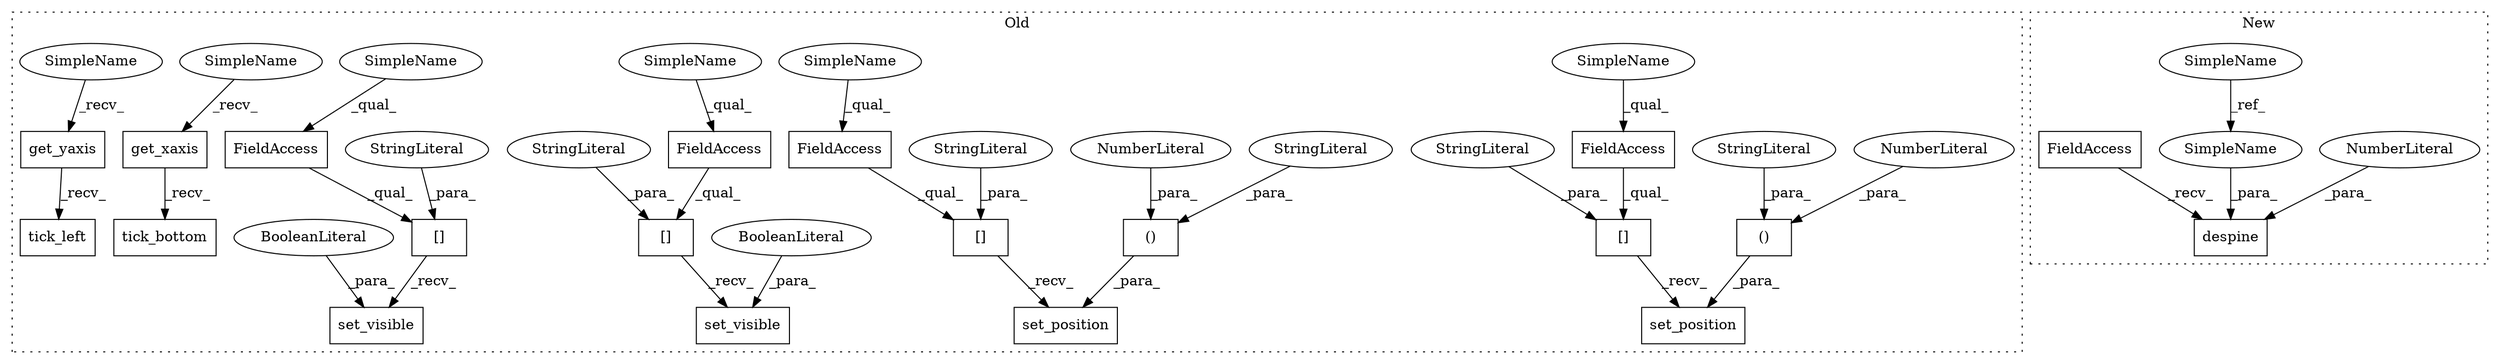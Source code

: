 digraph G {
subgraph cluster0 {
1 [label="set_visible" a="32" s="299,316" l="12,1" shape="box"];
4 [label="[]" a="2" s="282,297" l="10,1" shape="box"];
5 [label="FieldAccess" a="22" s="282" l="9" shape="box"];
7 [label="FieldAccess" a="22" s="432" l="9" shape="box"];
8 [label="[]" a="2" s="432,448" l="10,1" shape="box"];
9 [label="set_position" a="32" s="450,492" l="18,2" shape="box"];
10 [label="()" a="106" s="468" l="24" shape="box"];
11 [label="NumberLiteral" a="34" s="490" l="2" shape="ellipse"];
12 [label="get_yaxis" a="32" s="403" l="11" shape="box"];
13 [label="tick_left" a="32" s="415" l="11" shape="box"];
15 [label="FieldAccess" a="22" s="500" l="9" shape="box"];
16 [label="[]" a="2" s="500,518" l="10,1" shape="box"];
17 [label="set_position" a="32" s="520,562" l="18,2" shape="box"];
18 [label="()" a="106" s="538" l="24" shape="box"];
19 [label="NumberLiteral" a="34" s="560" l="2" shape="ellipse"];
20 [label="FieldAccess" a="22" s="323" l="9" shape="box"];
21 [label="[]" a="2" s="323,340" l="10,1" shape="box"];
22 [label="get_xaxis" a="32" s="369" l="11" shape="box"];
23 [label="BooleanLiteral" a="9" s="311" l="5" shape="ellipse"];
24 [label="set_visible" a="32" s="342,359" l="12,1" shape="box"];
25 [label="BooleanLiteral" a="9" s="354" l="5" shape="ellipse"];
26 [label="StringLiteral" a="45" s="333" l="7" shape="ellipse"];
27 [label="StringLiteral" a="45" s="510" l="8" shape="ellipse"];
28 [label="StringLiteral" a="45" s="442" l="6" shape="ellipse"];
29 [label="StringLiteral" a="45" s="538" l="9" shape="ellipse"];
30 [label="StringLiteral" a="45" s="292" l="5" shape="ellipse"];
31 [label="StringLiteral" a="45" s="468" l="9" shape="ellipse"];
32 [label="tick_bottom" a="32" s="381" l="13" shape="box"];
34 [label="SimpleName" a="42" s="432" l="2" shape="ellipse"];
35 [label="SimpleName" a="42" s="500" l="2" shape="ellipse"];
36 [label="SimpleName" a="42" s="366" l="2" shape="ellipse"];
37 [label="SimpleName" a="42" s="400" l="2" shape="ellipse"];
38 [label="SimpleName" a="42" s="282" l="2" shape="ellipse"];
39 [label="SimpleName" a="42" s="323" l="2" shape="ellipse"];
label = "Old";
style="dotted";
}
subgraph cluster1 {
2 [label="despine" a="32" s="303,316" l="8,1" shape="box"];
3 [label="NumberLiteral" a="34" s="314" l="2" shape="ellipse"];
6 [label="SimpleName" a="42" s="287" l="2" shape="ellipse"];
14 [label="FieldAccess" a="22" s="295" l="7" shape="box"];
33 [label="SimpleName" a="42" s="311" l="2" shape="ellipse"];
label = "New";
style="dotted";
}
3 -> 2 [label="_para_"];
4 -> 1 [label="_recv_"];
5 -> 4 [label="_qual_"];
6 -> 33 [label="_ref_"];
7 -> 8 [label="_qual_"];
8 -> 9 [label="_recv_"];
10 -> 9 [label="_para_"];
11 -> 10 [label="_para_"];
12 -> 13 [label="_recv_"];
14 -> 2 [label="_recv_"];
15 -> 16 [label="_qual_"];
16 -> 17 [label="_recv_"];
18 -> 17 [label="_para_"];
19 -> 18 [label="_para_"];
20 -> 21 [label="_qual_"];
21 -> 24 [label="_recv_"];
22 -> 32 [label="_recv_"];
23 -> 1 [label="_para_"];
25 -> 24 [label="_para_"];
26 -> 21 [label="_para_"];
27 -> 16 [label="_para_"];
28 -> 8 [label="_para_"];
29 -> 18 [label="_para_"];
30 -> 4 [label="_para_"];
31 -> 10 [label="_para_"];
33 -> 2 [label="_para_"];
34 -> 7 [label="_qual_"];
35 -> 15 [label="_qual_"];
36 -> 22 [label="_recv_"];
37 -> 12 [label="_recv_"];
38 -> 5 [label="_qual_"];
39 -> 20 [label="_qual_"];
}